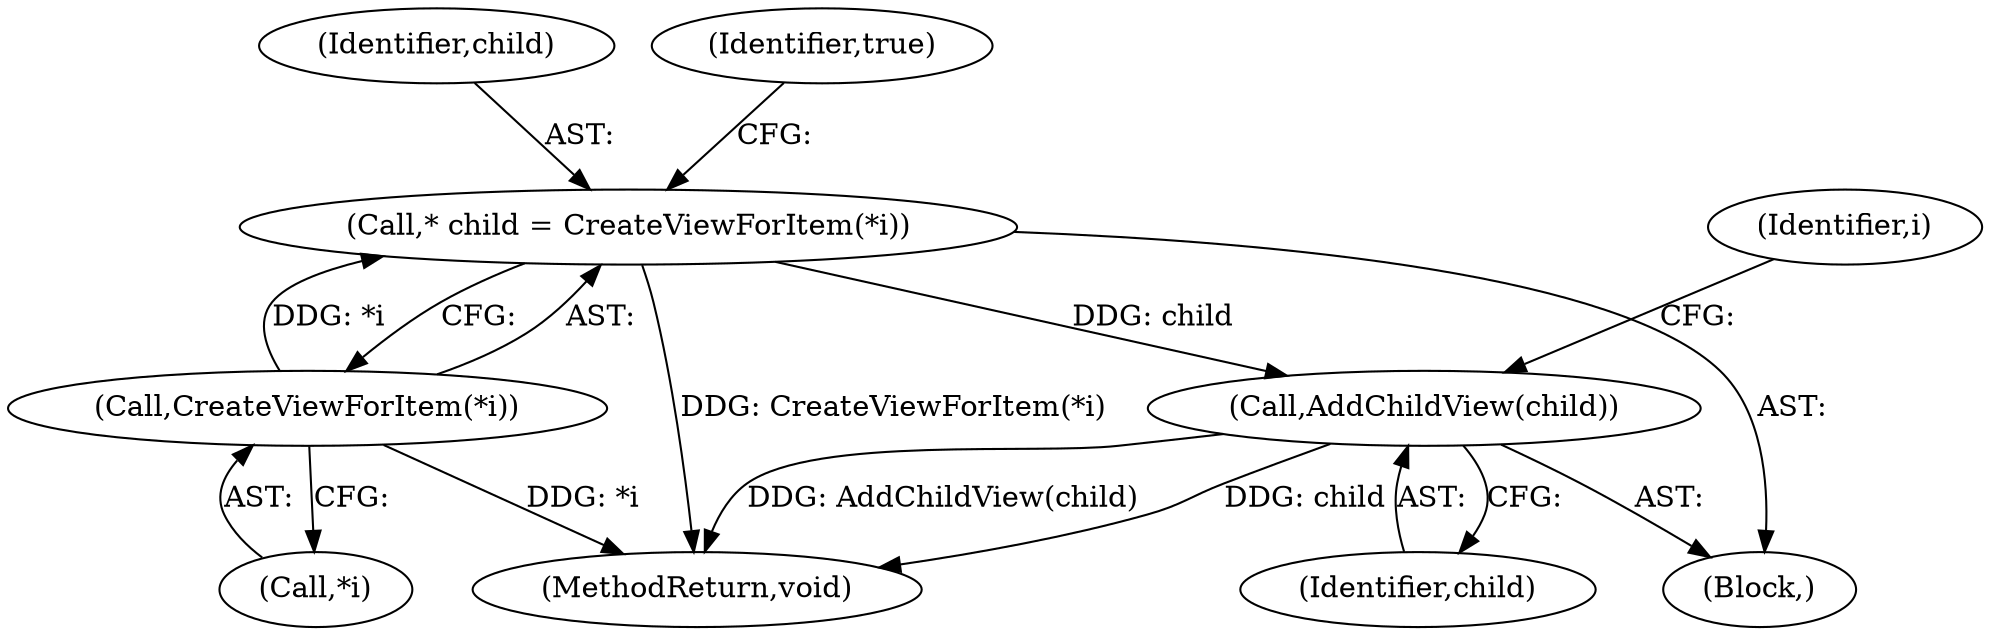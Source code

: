 digraph "0_Chrome_3475f5e448ddf5e48888f3d0563245cc46e3c98b_2@pointer" {
"1000121" [label="(Call,* child = CreateViewForItem(*i))"];
"1000123" [label="(Call,CreateViewForItem(*i))"];
"1000128" [label="(Call,AddChildView(child))"];
"1000122" [label="(Identifier,child)"];
"1000127" [label="(Identifier,true)"];
"1000124" [label="(Call,*i)"];
"1000119" [label="(Block,)"];
"1000158" [label="(MethodReturn,void)"];
"1000129" [label="(Identifier,child)"];
"1000121" [label="(Call,* child = CreateViewForItem(*i))"];
"1000123" [label="(Call,CreateViewForItem(*i))"];
"1000118" [label="(Identifier,i)"];
"1000128" [label="(Call,AddChildView(child))"];
"1000121" -> "1000119"  [label="AST: "];
"1000121" -> "1000123"  [label="CFG: "];
"1000122" -> "1000121"  [label="AST: "];
"1000123" -> "1000121"  [label="AST: "];
"1000127" -> "1000121"  [label="CFG: "];
"1000121" -> "1000158"  [label="DDG: CreateViewForItem(*i)"];
"1000123" -> "1000121"  [label="DDG: *i"];
"1000121" -> "1000128"  [label="DDG: child"];
"1000123" -> "1000124"  [label="CFG: "];
"1000124" -> "1000123"  [label="AST: "];
"1000123" -> "1000158"  [label="DDG: *i"];
"1000128" -> "1000119"  [label="AST: "];
"1000128" -> "1000129"  [label="CFG: "];
"1000129" -> "1000128"  [label="AST: "];
"1000118" -> "1000128"  [label="CFG: "];
"1000128" -> "1000158"  [label="DDG: child"];
"1000128" -> "1000158"  [label="DDG: AddChildView(child)"];
}

